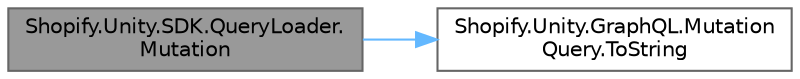 digraph "Shopify.Unity.SDK.QueryLoader.Mutation"
{
 // LATEX_PDF_SIZE
  bgcolor="transparent";
  edge [fontname=Helvetica,fontsize=10,labelfontname=Helvetica,labelfontsize=10];
  node [fontname=Helvetica,fontsize=10,shape=box,height=0.2,width=0.4];
  rankdir="LR";
  Node1 [id="Node000001",label="Shopify.Unity.SDK.QueryLoader.\lMutation",height=0.2,width=0.4,color="gray40", fillcolor="grey60", style="filled", fontcolor="black",tooltip="Sends GraphQL mutations to a GraphQL endpoint."];
  Node1 -> Node2 [id="edge1_Node000001_Node000002",color="steelblue1",style="solid",tooltip=" "];
  Node2 [id="Node000002",label="Shopify.Unity.GraphQL.Mutation\lQuery.ToString",height=0.2,width=0.4,color="grey40", fillcolor="white", style="filled",URL="$class_shopify_1_1_unity_1_1_graph_q_l_1_1_mutation_query.html#aee662595ec70cd6fe76d0bbf85523923",tooltip="Will return a GraphQL query."];
}
